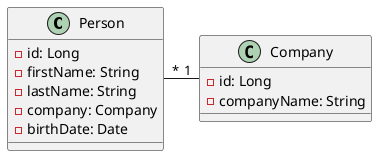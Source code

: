 @startuml
class Person{
    -id: Long
    -firstName: String
    -lastName: String
    -company: Company
    -birthDate: Date
}
class Company{
    -id: Long
    -companyName: String
}

Company "1" -l- "*" Person
@enduml
